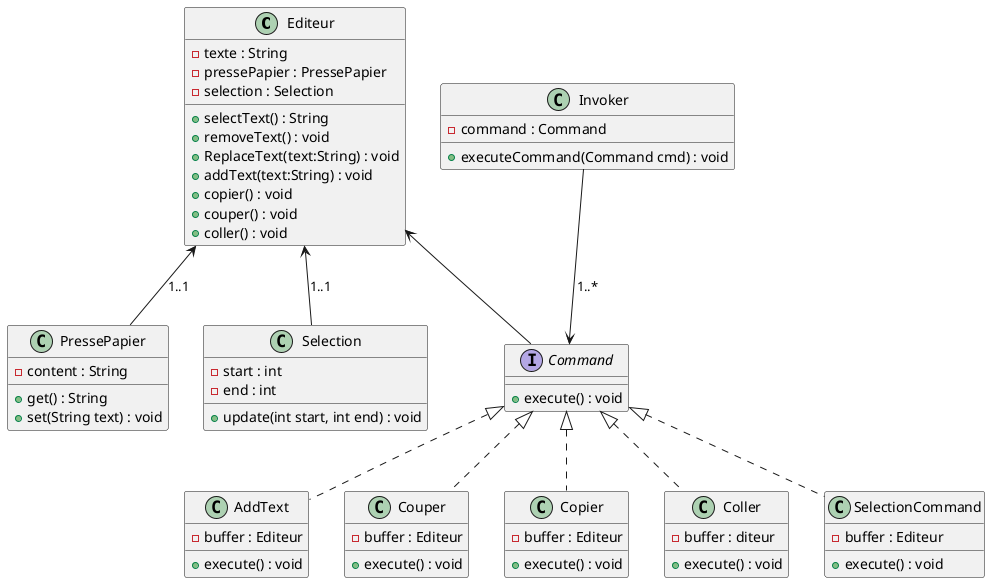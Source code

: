 @startuml
class Editeur {
    - texte : String
    - pressePapier : PressePapier
    - selection : Selection

    + selectText() : String
    + removeText() : void
    + ReplaceText(text:String) : void
    + addText(text:String) : void
    + copier() : void
    + couper() : void
    + coller() : void
}

class PressePapier{
    - content : String
    + get() : String
    + set(String text) : void
}

class Selection {
    - start : int
    - end : int
    + update(int start, int end) : void
}

Interface Command {
    + execute() : void
}

class AddText {
    - buffer : Editeur
    + execute() : void
}

class Couper {
    - buffer : Editeur
    + execute() : void
}

class Copier {
    - buffer : Editeur
    + execute() : void
}

class Coller {
    - buffer : diteur
    + execute() : void
}

class SelectionCommand {
    - buffer : Editeur
    + execute() : void
}

class Invoker {
    - command : Command
    + executeCommand(Command cmd) : void
}



' Relations

Editeur <-- Command
Command <|.. Copier
Command <|.. Couper
Command <|.. Coller
Command <|.. SelectionCommand
Command <|.. AddText


Editeur <-- PressePapier : "1..1"
Editeur <-- Selection : "1..1"
Invoker --> Command : "1..*"


@enduml

